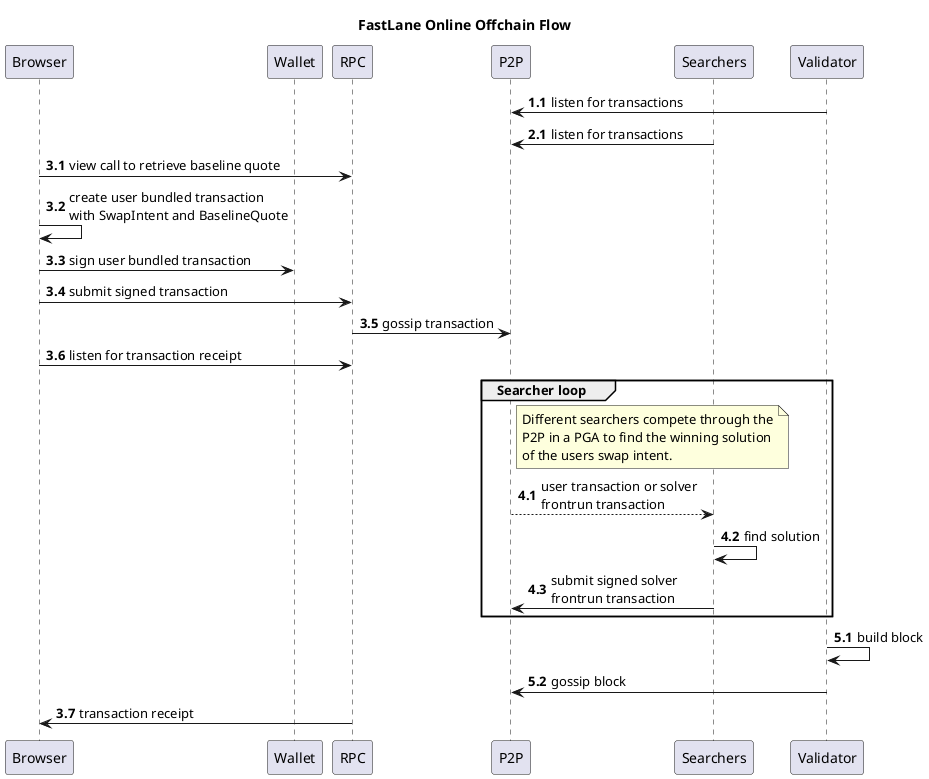 @startuml fastlane-online-offchain
title FastLane Online Offchain Flow

participant Browser
participant Wallet
participant RPC
participant P2P
participant Searchers
participant Validator

autonumber 1.1
Validator -> P2P: listen for transactions
autonumber 2.1
Searchers -> P2P: listen for transactions

autonumber 3.1
Browser -> RPC: view call to retrieve baseline quote
Browser -> Browser: create user bundled transaction \nwith SwapIntent and BaselineQuote
Browser -> Wallet: sign user bundled transaction

Browser -> RPC: submit signed transaction
RPC -> P2P: gossip transaction
Browser -> RPC: listen for transaction receipt

autonumber 4.1
group Searcher loop
  note right of P2P
    Different searchers compete through the
    P2P in a PGA to find the winning solution
    of the users swap intent.
  end note

  P2P --> Searchers: user transaction or solver\nfrontrun transaction
  Searchers -> Searchers: find solution
  Searchers -> P2P: submit signed solver\nfrontrun transaction
end

autonumber 5.1
Validator -> Validator: build block
Validator -> P2P: gossip block

autonumber 3.7
RPC -> Browser: transaction receipt
@enduml

@startuml fastlane-online-onchain
title FastLane Online Onchain Flow

participant UserEOA
participant SolverEOA
participant SolverContract
participant FastLaneControl
participant Atlas
participant ExEnv

== Permit Transaction ==

autonumber 1.1
UserEOA -> FastLaneControl: permit token to be sold

== Solver Operation Frontrun ==

autonumber 2.1
SolverEOA -> SolverContract: call some userdata
SolverContract -> FastLaneControl: register SolverOp for UserOp
FastLaneControl -> SolverContract: OK
SolverContract -> SolverEOA: OK

== User Operation ==

autonumber 3.1
UserEOA -> FastLaneControl: call fastOnlineSwap(UserOperation)

FastLaneControl -> FastLaneControl: transfer from user to control
UserEOA --> FastLaneControl: TokensUserSells

note over FastLaneControl
  control loads solverOp registered in 1.1
  and uses it to create a bundle
end note

FastLaneControl -> Atlas: call metacall(Bundle)

Atlas -> ExEnv: call userWrapper(userOp)
ExEnv -> FastLaneControl: delegatecall swap(SwapIntent, BaselineCall)
note over FastLaneControl
  re-calculate the Baseline Call
  expected output amount using
  current on-chain data
end note

FastLaneControl -> FastLaneControl: transfer TokensUserSells to exenv
FastLaneControl -> ExEnv: ReturnData
FastLaneControl --> ExEnv: TokensUserSells

ExEnv -> Atlas: UserReturnData

Atlas -> Atlas: bidFindingIteration

loop until solver successful
Atlas -> ExEnv: call solverPreTryCatch(solverOp)
ExEnv -> FastLaneControl: delegatecall preSolverCall

FastLaneControl -> FastLaneControl: optimistically transfer sold\ntokens to solver
ExEnv --> SolverContract: TokensUserSells

FastLaneControl -> ExEnv: OK
ExEnv -> Atlas: OK

Atlas -> SolverContract: call atlasSolverCall(solverOp)

note over SolverContract
  solver fulfills the intent somehow
end note

SolverContract -> SolverContract: transfer bought tokens to user
SolverContract --> ExEnv: TokensUserBuys

SolverContract -> Atlas: OK

end

Atlas -> ExEnv: call allocateValue(bidAmount, returnData)

ExEnv -> ExEnv: transfer TokensUserBuys to user
ExEnv --> UserEOA: TokensUserBuys

Atlas -> ExEnv: call postOpsWrapper(solved, returnData)
ExEnv -> FastLaneControl: delegatecall postOpsCall(solved, data)

note over FastLaneControl
  if a solver fulfills the intent, then this does nothing.
  otherwise, it will attempt to fulfill the user intent using
  the baseline call that was provided along with the intent.
end note

FastLaneControl -> ExEnv: OK
ExEnv -> Atlas: OK
Atlas -> FastLaneControl: OK
FastLaneControl -> UserEOA: OK
@enduml
